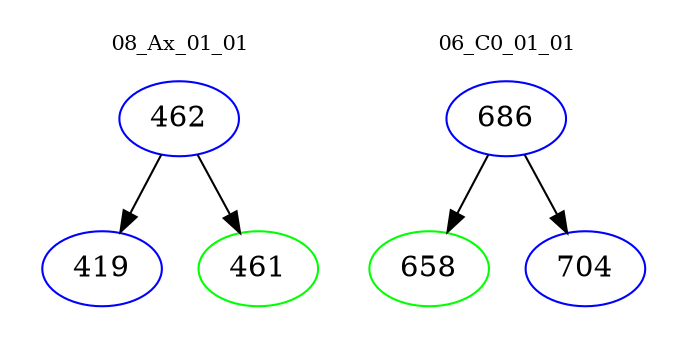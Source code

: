 digraph{
subgraph cluster_0 {
color = white
label = "08_Ax_01_01";
fontsize=10;
T0_462 [label="462", color="blue"]
T0_462 -> T0_419 [color="black"]
T0_419 [label="419", color="blue"]
T0_462 -> T0_461 [color="black"]
T0_461 [label="461", color="green"]
}
subgraph cluster_1 {
color = white
label = "06_C0_01_01";
fontsize=10;
T1_686 [label="686", color="blue"]
T1_686 -> T1_658 [color="black"]
T1_658 [label="658", color="green"]
T1_686 -> T1_704 [color="black"]
T1_704 [label="704", color="blue"]
}
}
